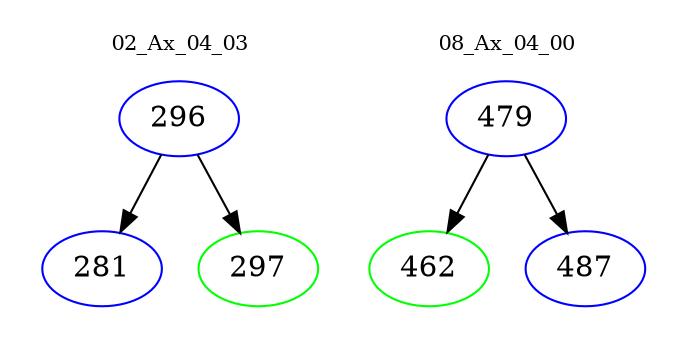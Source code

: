 digraph{
subgraph cluster_0 {
color = white
label = "02_Ax_04_03";
fontsize=10;
T0_296 [label="296", color="blue"]
T0_296 -> T0_281 [color="black"]
T0_281 [label="281", color="blue"]
T0_296 -> T0_297 [color="black"]
T0_297 [label="297", color="green"]
}
subgraph cluster_1 {
color = white
label = "08_Ax_04_00";
fontsize=10;
T1_479 [label="479", color="blue"]
T1_479 -> T1_462 [color="black"]
T1_462 [label="462", color="green"]
T1_479 -> T1_487 [color="black"]
T1_487 [label="487", color="blue"]
}
}
